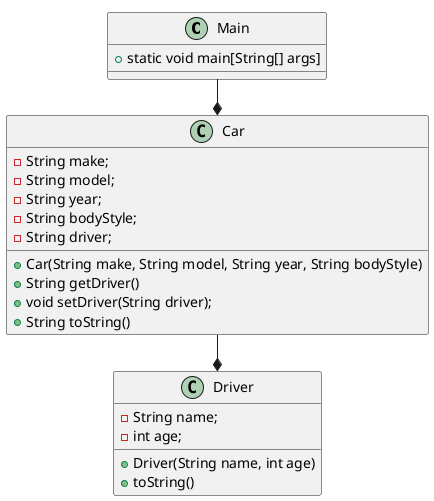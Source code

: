 @startuml
!pragma layout smetana
'https://plantuml.com/object-diagram

Main --* Car
Car --* Driver

class Main
Main : + static void main[String[] args]

class Car
Car : - String make;
Car : - String model;
Car : - String year;
Car : - String bodyStyle;
Car : - String driver;
Car : + Car(String make, String model, String year, String bodyStyle)
Car : + String getDriver()
Car : + void setDriver(String driver);
Car : + String toString()

class Driver
Driver : - String name;
Driver : - int age;
Driver : + Driver(String name, int age)
Driver : + toString()


@enduml
